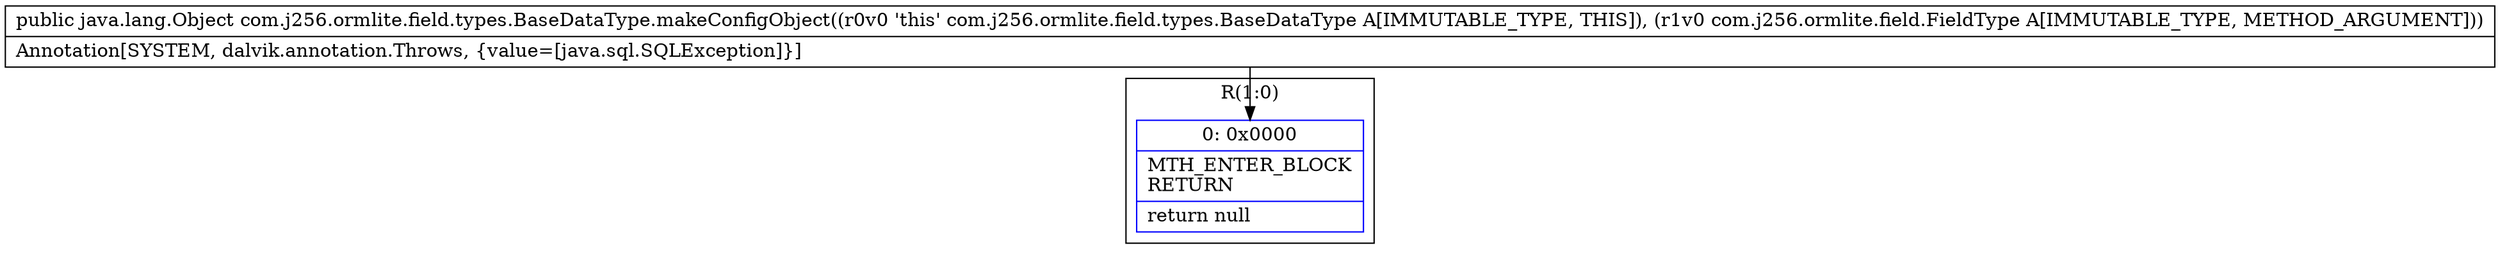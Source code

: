 digraph "CFG forcom.j256.ormlite.field.types.BaseDataType.makeConfigObject(Lcom\/j256\/ormlite\/field\/FieldType;)Ljava\/lang\/Object;" {
subgraph cluster_Region_337953062 {
label = "R(1:0)";
node [shape=record,color=blue];
Node_0 [shape=record,label="{0\:\ 0x0000|MTH_ENTER_BLOCK\lRETURN\l|return null\l}"];
}
MethodNode[shape=record,label="{public java.lang.Object com.j256.ormlite.field.types.BaseDataType.makeConfigObject((r0v0 'this' com.j256.ormlite.field.types.BaseDataType A[IMMUTABLE_TYPE, THIS]), (r1v0 com.j256.ormlite.field.FieldType A[IMMUTABLE_TYPE, METHOD_ARGUMENT]))  | Annotation[SYSTEM, dalvik.annotation.Throws, \{value=[java.sql.SQLException]\}]\l}"];
MethodNode -> Node_0;
}

